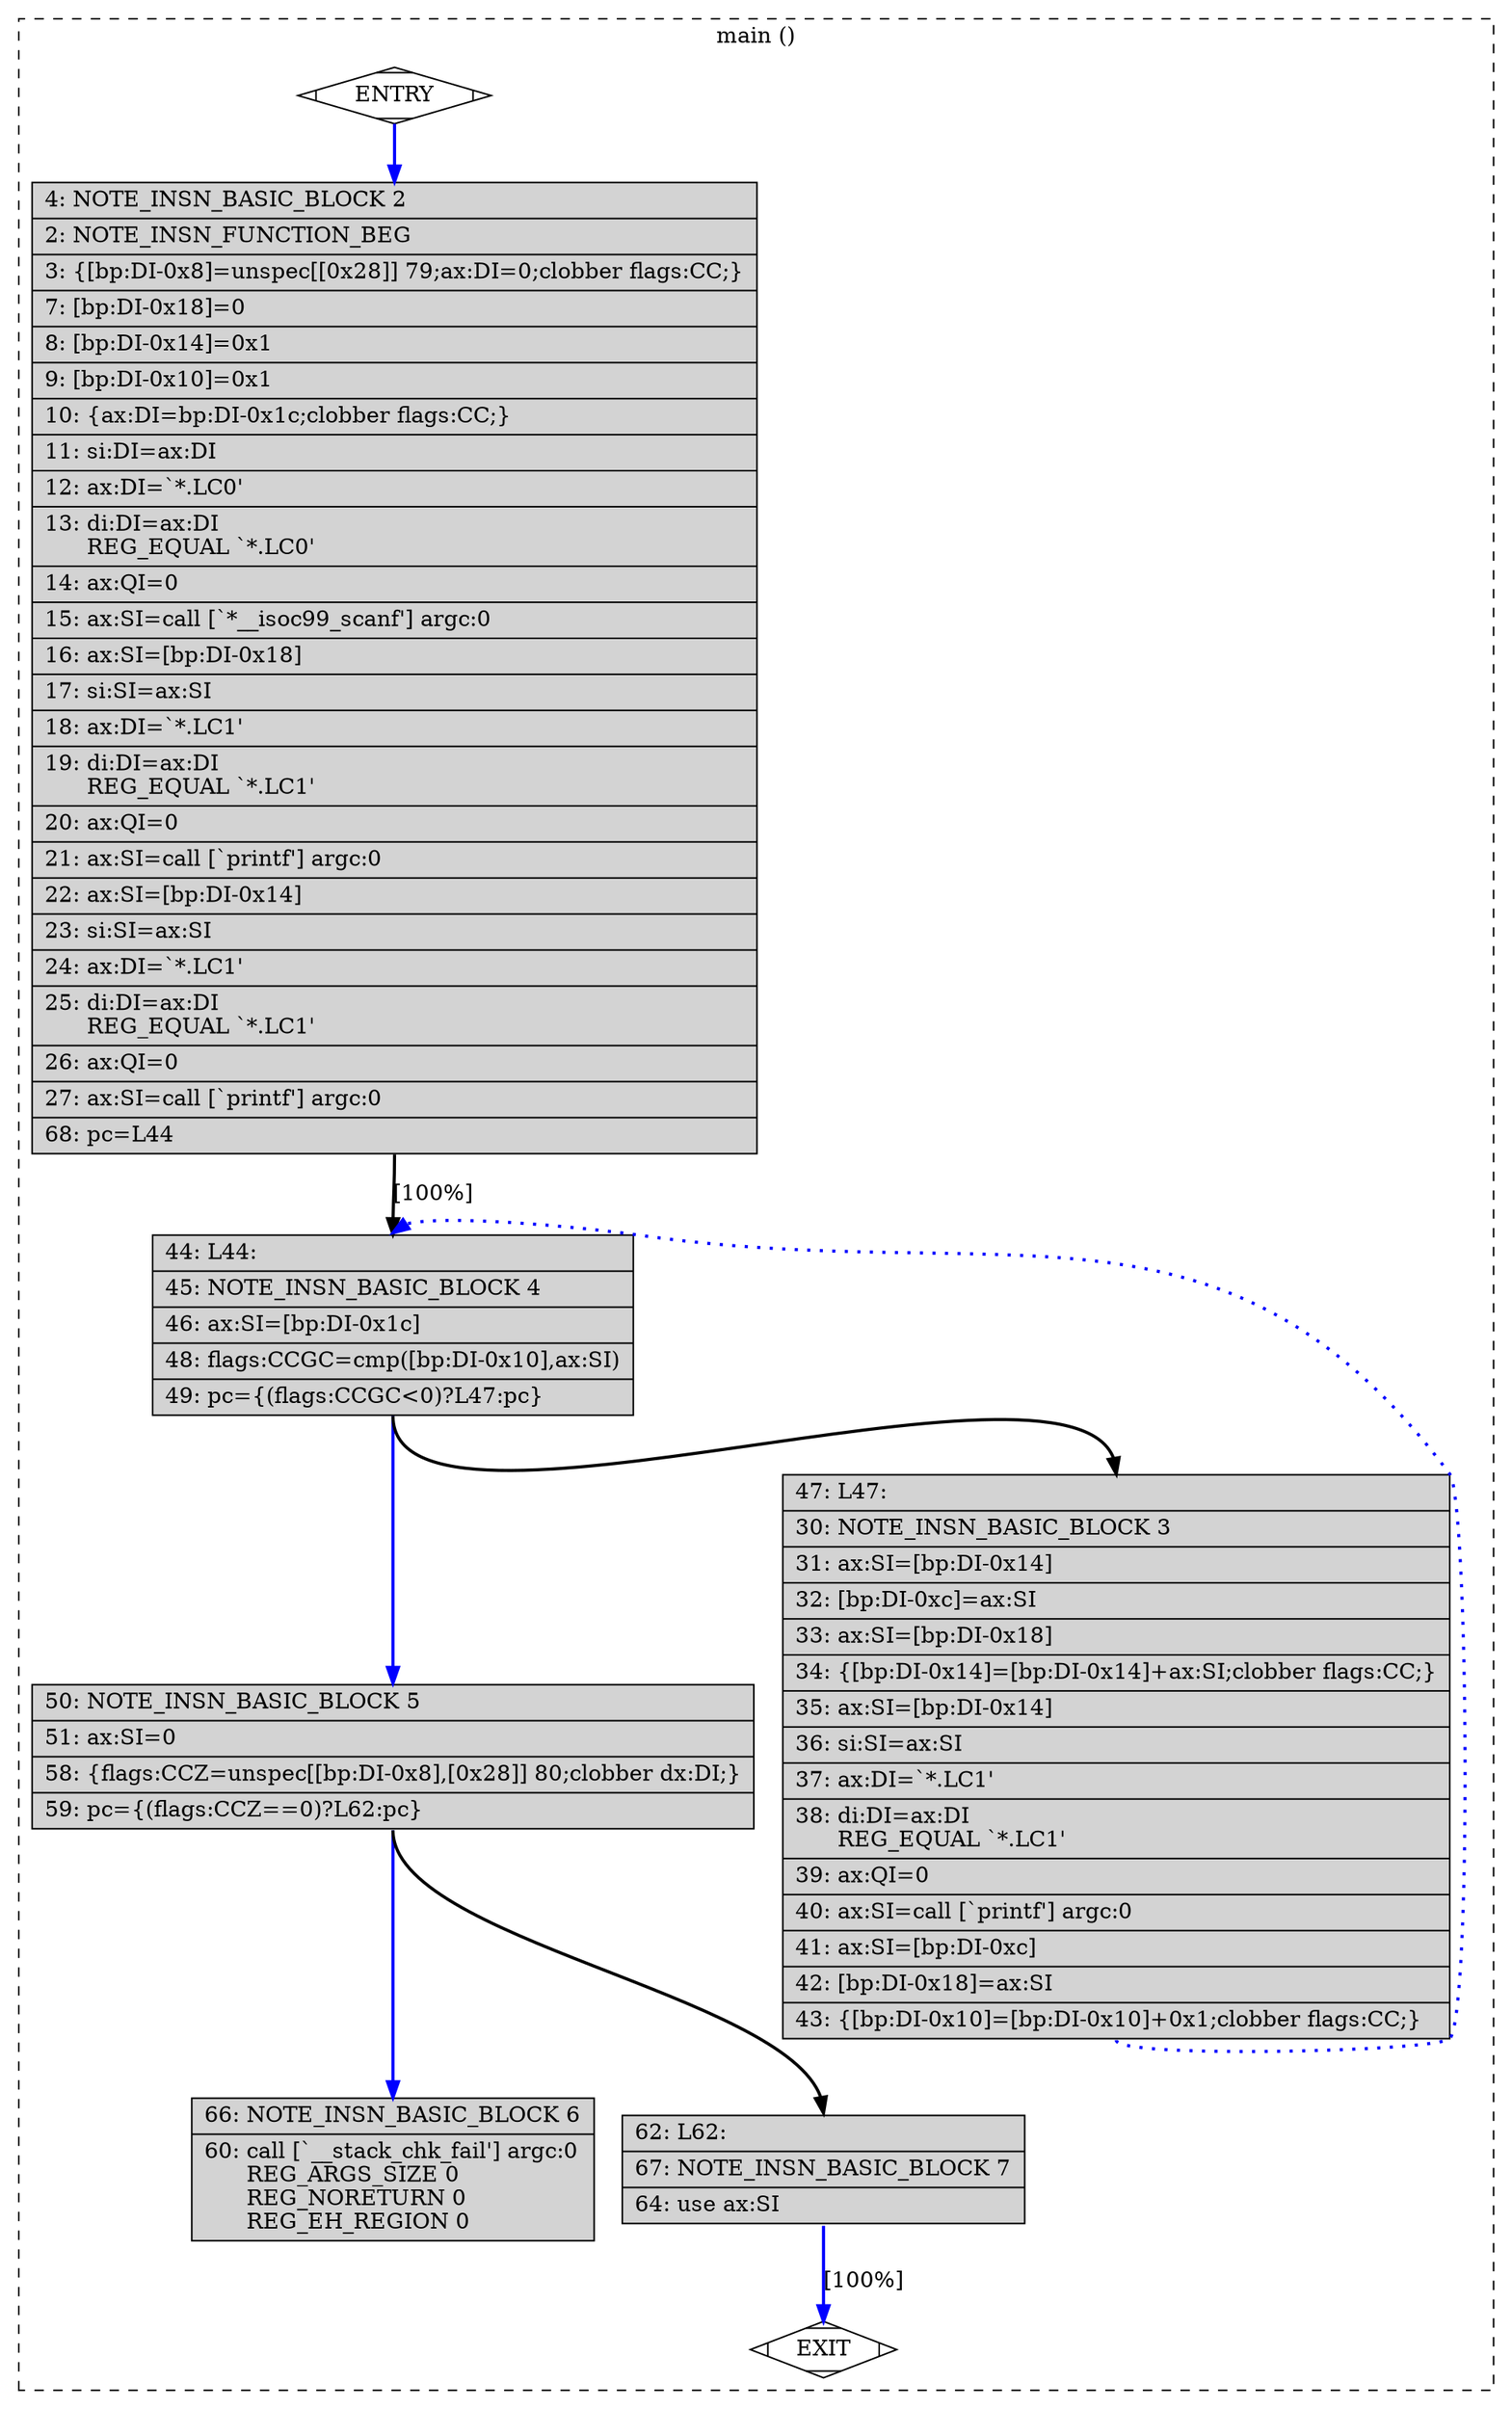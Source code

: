 digraph "a-fibo.c.295r.reload" {
overlap=false;
subgraph "cluster_main" {
	style="dashed";
	color="black";
	label="main ()";
	fn_0_basic_block_0 [shape=Mdiamond,style=filled,fillcolor=white,label="ENTRY"];

	fn_0_basic_block_2 [shape=record,style=filled,fillcolor=lightgrey,label="{\ \ \ \ 4:\ NOTE_INSN_BASIC_BLOCK\ 2\l\
|\ \ \ \ 2:\ NOTE_INSN_FUNCTION_BEG\l\
|\ \ \ \ 3:\ \{[bp:DI-0x8]=unspec[[0x28]]\ 79;ax:DI=0;clobber\ flags:CC;\}\l\
|\ \ \ \ 7:\ [bp:DI-0x18]=0\l\
|\ \ \ \ 8:\ [bp:DI-0x14]=0x1\l\
|\ \ \ \ 9:\ [bp:DI-0x10]=0x1\l\
|\ \ \ 10:\ \{ax:DI=bp:DI-0x1c;clobber\ flags:CC;\}\l\
|\ \ \ 11:\ si:DI=ax:DI\l\
|\ \ \ 12:\ ax:DI=`*.LC0'\l\
|\ \ \ 13:\ di:DI=ax:DI\l\
\ \ \ \ \ \ REG_EQUAL\ `*.LC0'\l\
|\ \ \ 14:\ ax:QI=0\l\
|\ \ \ 15:\ ax:SI=call\ [`*__isoc99_scanf']\ argc:0\l\
|\ \ \ 16:\ ax:SI=[bp:DI-0x18]\l\
|\ \ \ 17:\ si:SI=ax:SI\l\
|\ \ \ 18:\ ax:DI=`*.LC1'\l\
|\ \ \ 19:\ di:DI=ax:DI\l\
\ \ \ \ \ \ REG_EQUAL\ `*.LC1'\l\
|\ \ \ 20:\ ax:QI=0\l\
|\ \ \ 21:\ ax:SI=call\ [`printf']\ argc:0\l\
|\ \ \ 22:\ ax:SI=[bp:DI-0x14]\l\
|\ \ \ 23:\ si:SI=ax:SI\l\
|\ \ \ 24:\ ax:DI=`*.LC1'\l\
|\ \ \ 25:\ di:DI=ax:DI\l\
\ \ \ \ \ \ REG_EQUAL\ `*.LC1'\l\
|\ \ \ 26:\ ax:QI=0\l\
|\ \ \ 27:\ ax:SI=call\ [`printf']\ argc:0\l\
|\ \ \ 68:\ pc=L44\l\
}"];

	fn_0_basic_block_4 [shape=record,style=filled,fillcolor=lightgrey,label="{\ \ \ 44:\ L44:\l\
|\ \ \ 45:\ NOTE_INSN_BASIC_BLOCK\ 4\l\
|\ \ \ 46:\ ax:SI=[bp:DI-0x1c]\l\
|\ \ \ 48:\ flags:CCGC=cmp([bp:DI-0x10],ax:SI)\l\
|\ \ \ 49:\ pc=\{(flags:CCGC\<0)?L47:pc\}\l\
}"];

	fn_0_basic_block_5 [shape=record,style=filled,fillcolor=lightgrey,label="{\ \ \ 50:\ NOTE_INSN_BASIC_BLOCK\ 5\l\
|\ \ \ 51:\ ax:SI=0\l\
|\ \ \ 58:\ \{flags:CCZ=unspec[[bp:DI-0x8],[0x28]]\ 80;clobber\ dx:DI;\}\l\
|\ \ \ 59:\ pc=\{(flags:CCZ==0)?L62:pc\}\l\
}"];

	fn_0_basic_block_6 [shape=record,style=filled,fillcolor=lightgrey,label="{\ \ \ 66:\ NOTE_INSN_BASIC_BLOCK\ 6\l\
|\ \ \ 60:\ call\ [`__stack_chk_fail']\ argc:0\l\
\ \ \ \ \ \ REG_ARGS_SIZE\ 0\l\
\ \ \ \ \ \ REG_NORETURN\ 0\l\
\ \ \ \ \ \ REG_EH_REGION\ 0\l\
}"];

	fn_0_basic_block_7 [shape=record,style=filled,fillcolor=lightgrey,label="{\ \ \ 62:\ L62:\l\
|\ \ \ 67:\ NOTE_INSN_BASIC_BLOCK\ 7\l\
|\ \ \ 64:\ use\ ax:SI\l\
}"];

	fn_0_basic_block_3 [shape=record,style=filled,fillcolor=lightgrey,label="{\ \ \ 47:\ L47:\l\
|\ \ \ 30:\ NOTE_INSN_BASIC_BLOCK\ 3\l\
|\ \ \ 31:\ ax:SI=[bp:DI-0x14]\l\
|\ \ \ 32:\ [bp:DI-0xc]=ax:SI\l\
|\ \ \ 33:\ ax:SI=[bp:DI-0x18]\l\
|\ \ \ 34:\ \{[bp:DI-0x14]=[bp:DI-0x14]+ax:SI;clobber\ flags:CC;\}\l\
|\ \ \ 35:\ ax:SI=[bp:DI-0x14]\l\
|\ \ \ 36:\ si:SI=ax:SI\l\
|\ \ \ 37:\ ax:DI=`*.LC1'\l\
|\ \ \ 38:\ di:DI=ax:DI\l\
\ \ \ \ \ \ REG_EQUAL\ `*.LC1'\l\
|\ \ \ 39:\ ax:QI=0\l\
|\ \ \ 40:\ ax:SI=call\ [`printf']\ argc:0\l\
|\ \ \ 41:\ ax:SI=[bp:DI-0xc]\l\
|\ \ \ 42:\ [bp:DI-0x18]=ax:SI\l\
|\ \ \ 43:\ \{[bp:DI-0x10]=[bp:DI-0x10]+0x1;clobber\ flags:CC;\}\l\
}"];

	fn_0_basic_block_1 [shape=Mdiamond,style=filled,fillcolor=white,label="EXIT"];

	fn_0_basic_block_0:s -> fn_0_basic_block_2:n [style="solid,bold",color=blue,weight=100,constraint=true];
	fn_0_basic_block_2:s -> fn_0_basic_block_4:n [style="solid,bold",color=black,weight=10,constraint=true,label="[100%]"];
	fn_0_basic_block_3:s -> fn_0_basic_block_4:n [style="dotted,bold",color=blue,weight=10,constraint=false];
	fn_0_basic_block_4:s -> fn_0_basic_block_3:n [style="solid,bold",color=black,weight=10,constraint=true];
	fn_0_basic_block_4:s -> fn_0_basic_block_5:n [style="solid,bold",color=blue,weight=100,constraint=true];
	fn_0_basic_block_5:s -> fn_0_basic_block_7:n [style="solid,bold",color=black,weight=10,constraint=true];
	fn_0_basic_block_5:s -> fn_0_basic_block_6:n [style="solid,bold",color=blue,weight=100,constraint=true];
	fn_0_basic_block_7:s -> fn_0_basic_block_1:n [style="solid,bold",color=blue,weight=100,constraint=true,label="[100%]"];
	fn_0_basic_block_0:s -> fn_0_basic_block_1:n [style="invis",constraint=true];
}
}
